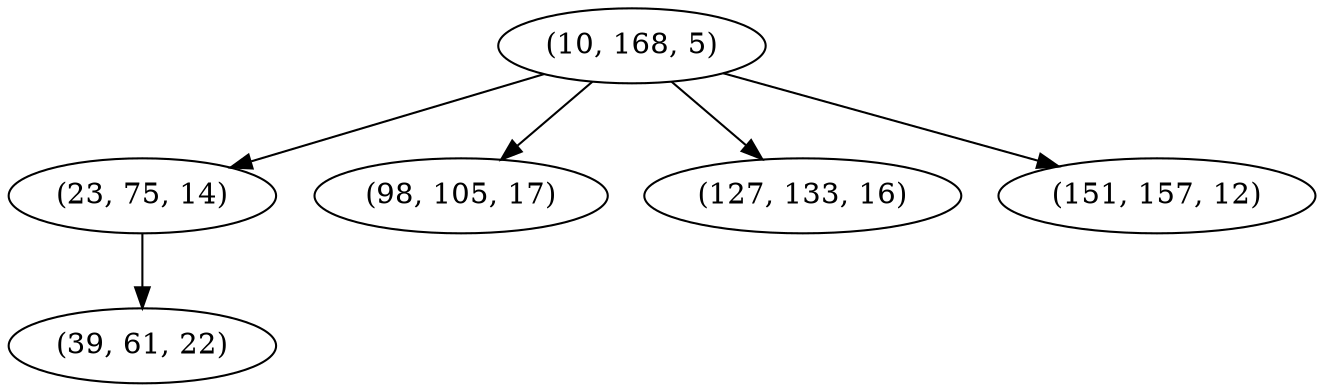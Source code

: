digraph tree {
    "(10, 168, 5)";
    "(23, 75, 14)";
    "(39, 61, 22)";
    "(98, 105, 17)";
    "(127, 133, 16)";
    "(151, 157, 12)";
    "(10, 168, 5)" -> "(23, 75, 14)";
    "(10, 168, 5)" -> "(98, 105, 17)";
    "(10, 168, 5)" -> "(127, 133, 16)";
    "(10, 168, 5)" -> "(151, 157, 12)";
    "(23, 75, 14)" -> "(39, 61, 22)";
}
